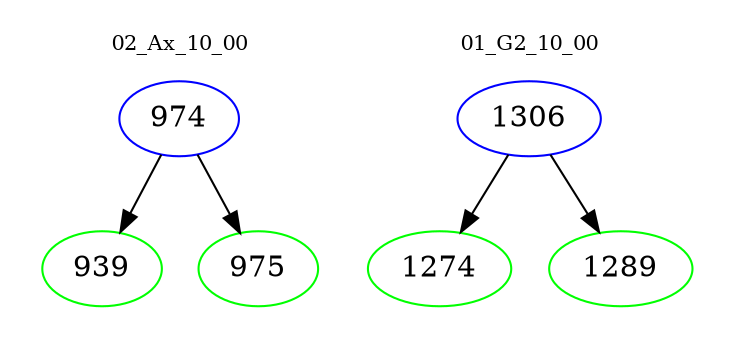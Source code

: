 digraph{
subgraph cluster_0 {
color = white
label = "02_Ax_10_00";
fontsize=10;
T0_974 [label="974", color="blue"]
T0_974 -> T0_939 [color="black"]
T0_939 [label="939", color="green"]
T0_974 -> T0_975 [color="black"]
T0_975 [label="975", color="green"]
}
subgraph cluster_1 {
color = white
label = "01_G2_10_00";
fontsize=10;
T1_1306 [label="1306", color="blue"]
T1_1306 -> T1_1274 [color="black"]
T1_1274 [label="1274", color="green"]
T1_1306 -> T1_1289 [color="black"]
T1_1289 [label="1289", color="green"]
}
}
